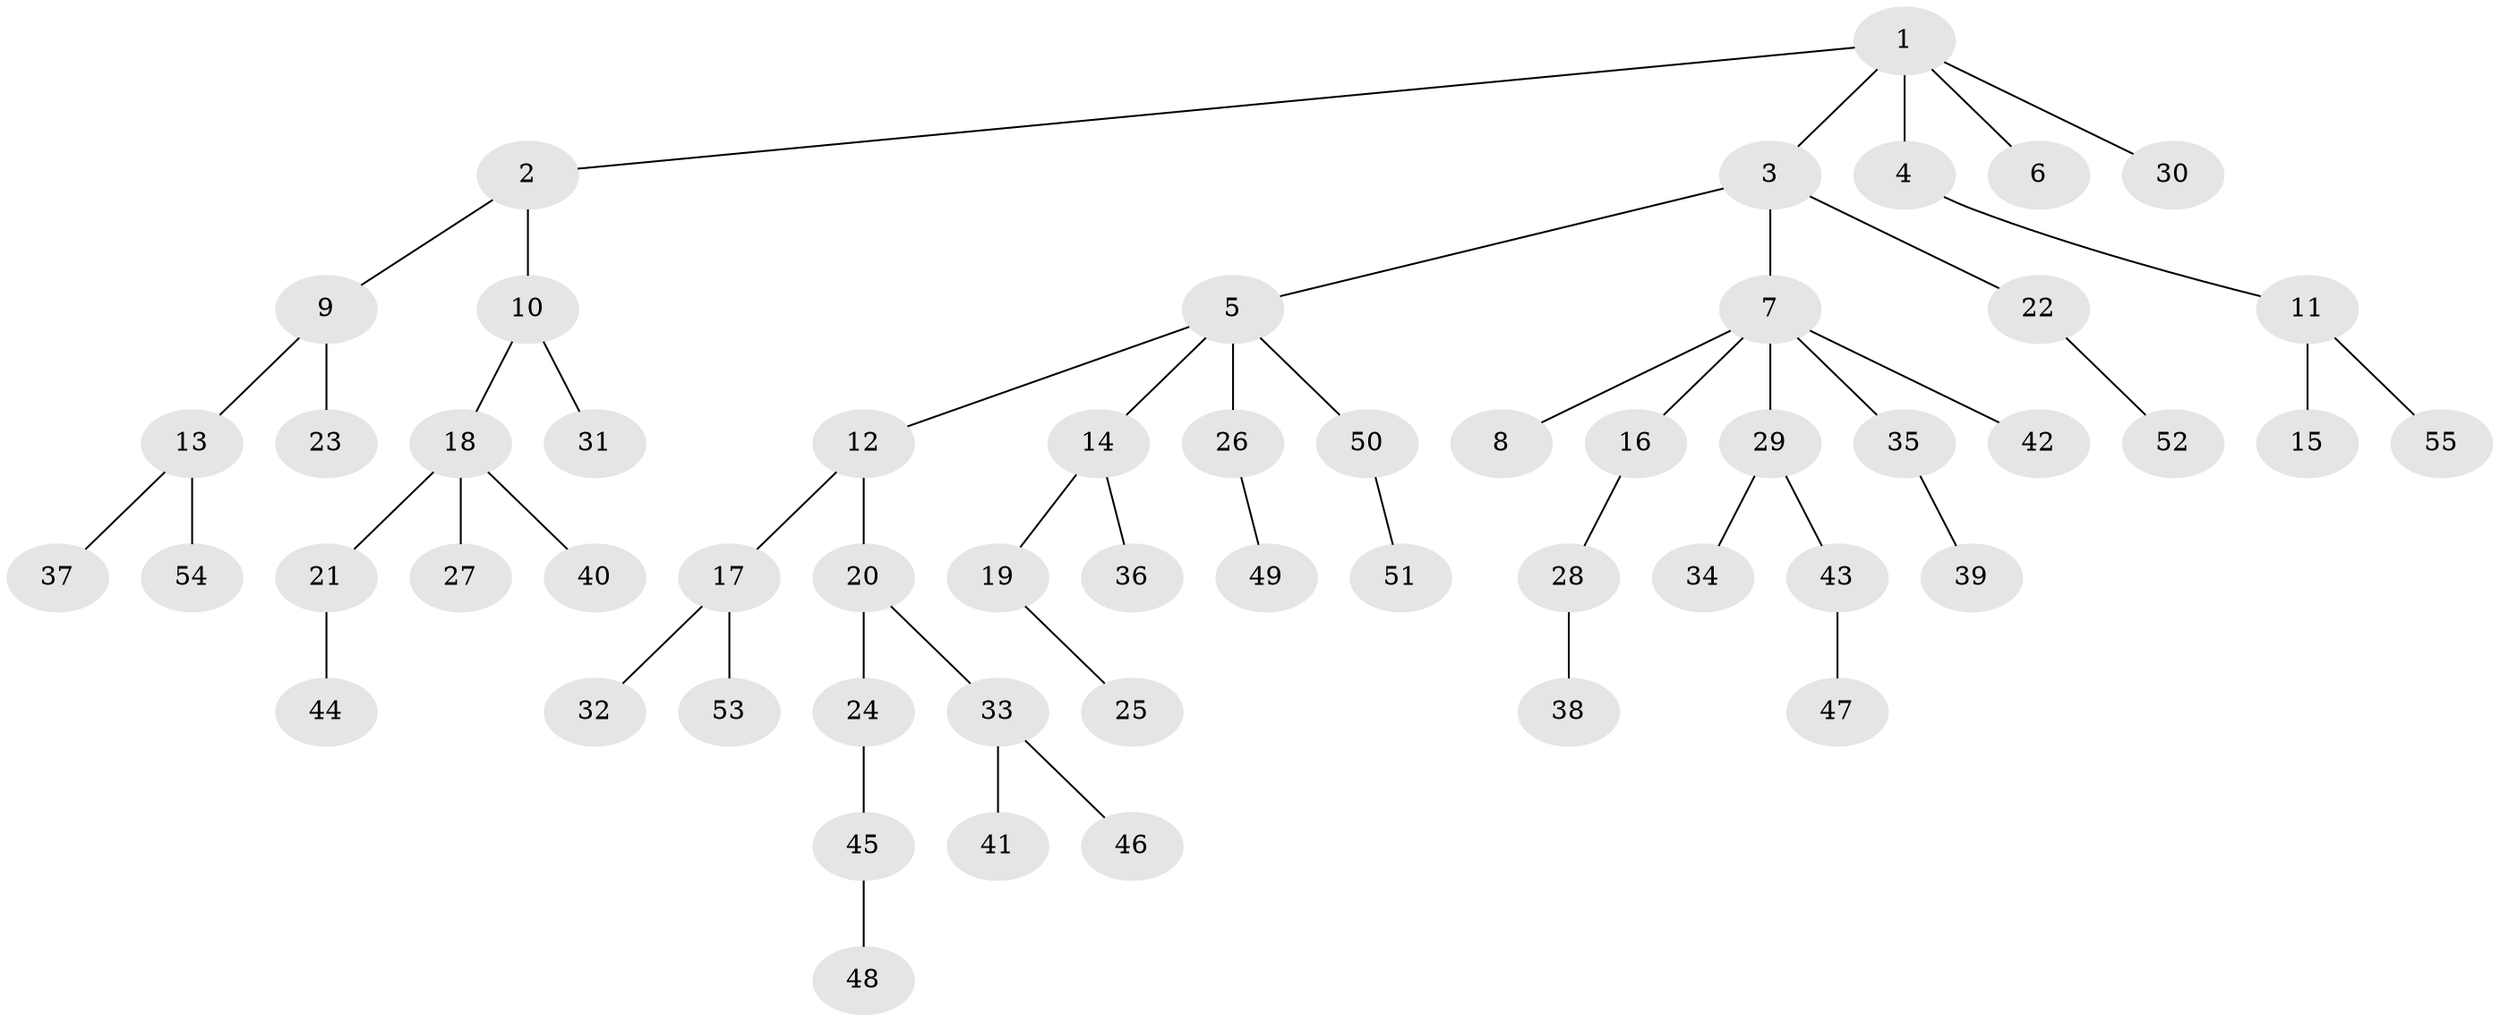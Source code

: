 // coarse degree distribution, {4: 0.058823529411764705, 5: 0.058823529411764705, 3: 0.11764705882352941, 2: 0.29411764705882354, 1: 0.47058823529411764}
// Generated by graph-tools (version 1.1) at 2025/37/03/04/25 23:37:21]
// undirected, 55 vertices, 54 edges
graph export_dot {
  node [color=gray90,style=filled];
  1;
  2;
  3;
  4;
  5;
  6;
  7;
  8;
  9;
  10;
  11;
  12;
  13;
  14;
  15;
  16;
  17;
  18;
  19;
  20;
  21;
  22;
  23;
  24;
  25;
  26;
  27;
  28;
  29;
  30;
  31;
  32;
  33;
  34;
  35;
  36;
  37;
  38;
  39;
  40;
  41;
  42;
  43;
  44;
  45;
  46;
  47;
  48;
  49;
  50;
  51;
  52;
  53;
  54;
  55;
  1 -- 2;
  1 -- 3;
  1 -- 4;
  1 -- 6;
  1 -- 30;
  2 -- 9;
  2 -- 10;
  3 -- 5;
  3 -- 7;
  3 -- 22;
  4 -- 11;
  5 -- 12;
  5 -- 14;
  5 -- 26;
  5 -- 50;
  7 -- 8;
  7 -- 16;
  7 -- 29;
  7 -- 35;
  7 -- 42;
  9 -- 13;
  9 -- 23;
  10 -- 18;
  10 -- 31;
  11 -- 15;
  11 -- 55;
  12 -- 17;
  12 -- 20;
  13 -- 37;
  13 -- 54;
  14 -- 19;
  14 -- 36;
  16 -- 28;
  17 -- 32;
  17 -- 53;
  18 -- 21;
  18 -- 27;
  18 -- 40;
  19 -- 25;
  20 -- 24;
  20 -- 33;
  21 -- 44;
  22 -- 52;
  24 -- 45;
  26 -- 49;
  28 -- 38;
  29 -- 34;
  29 -- 43;
  33 -- 41;
  33 -- 46;
  35 -- 39;
  43 -- 47;
  45 -- 48;
  50 -- 51;
}
